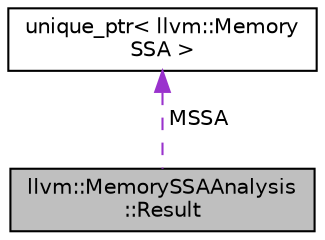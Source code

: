 digraph "llvm::MemorySSAAnalysis::Result"
{
 // LATEX_PDF_SIZE
  bgcolor="transparent";
  edge [fontname="Helvetica",fontsize="10",labelfontname="Helvetica",labelfontsize="10"];
  node [fontname="Helvetica",fontsize="10",shape="box"];
  Node1 [label="llvm::MemorySSAAnalysis\l::Result",height=0.2,width=0.4,color="black", fillcolor="grey75", style="filled", fontcolor="black",tooltip=" "];
  Node2 -> Node1 [dir="back",color="darkorchid3",fontsize="10",style="dashed",label=" MSSA" ,fontname="Helvetica"];
  Node2 [label="unique_ptr\< llvm::Memory\lSSA \>",height=0.2,width=0.4,color="black",tooltip=" "];
}
